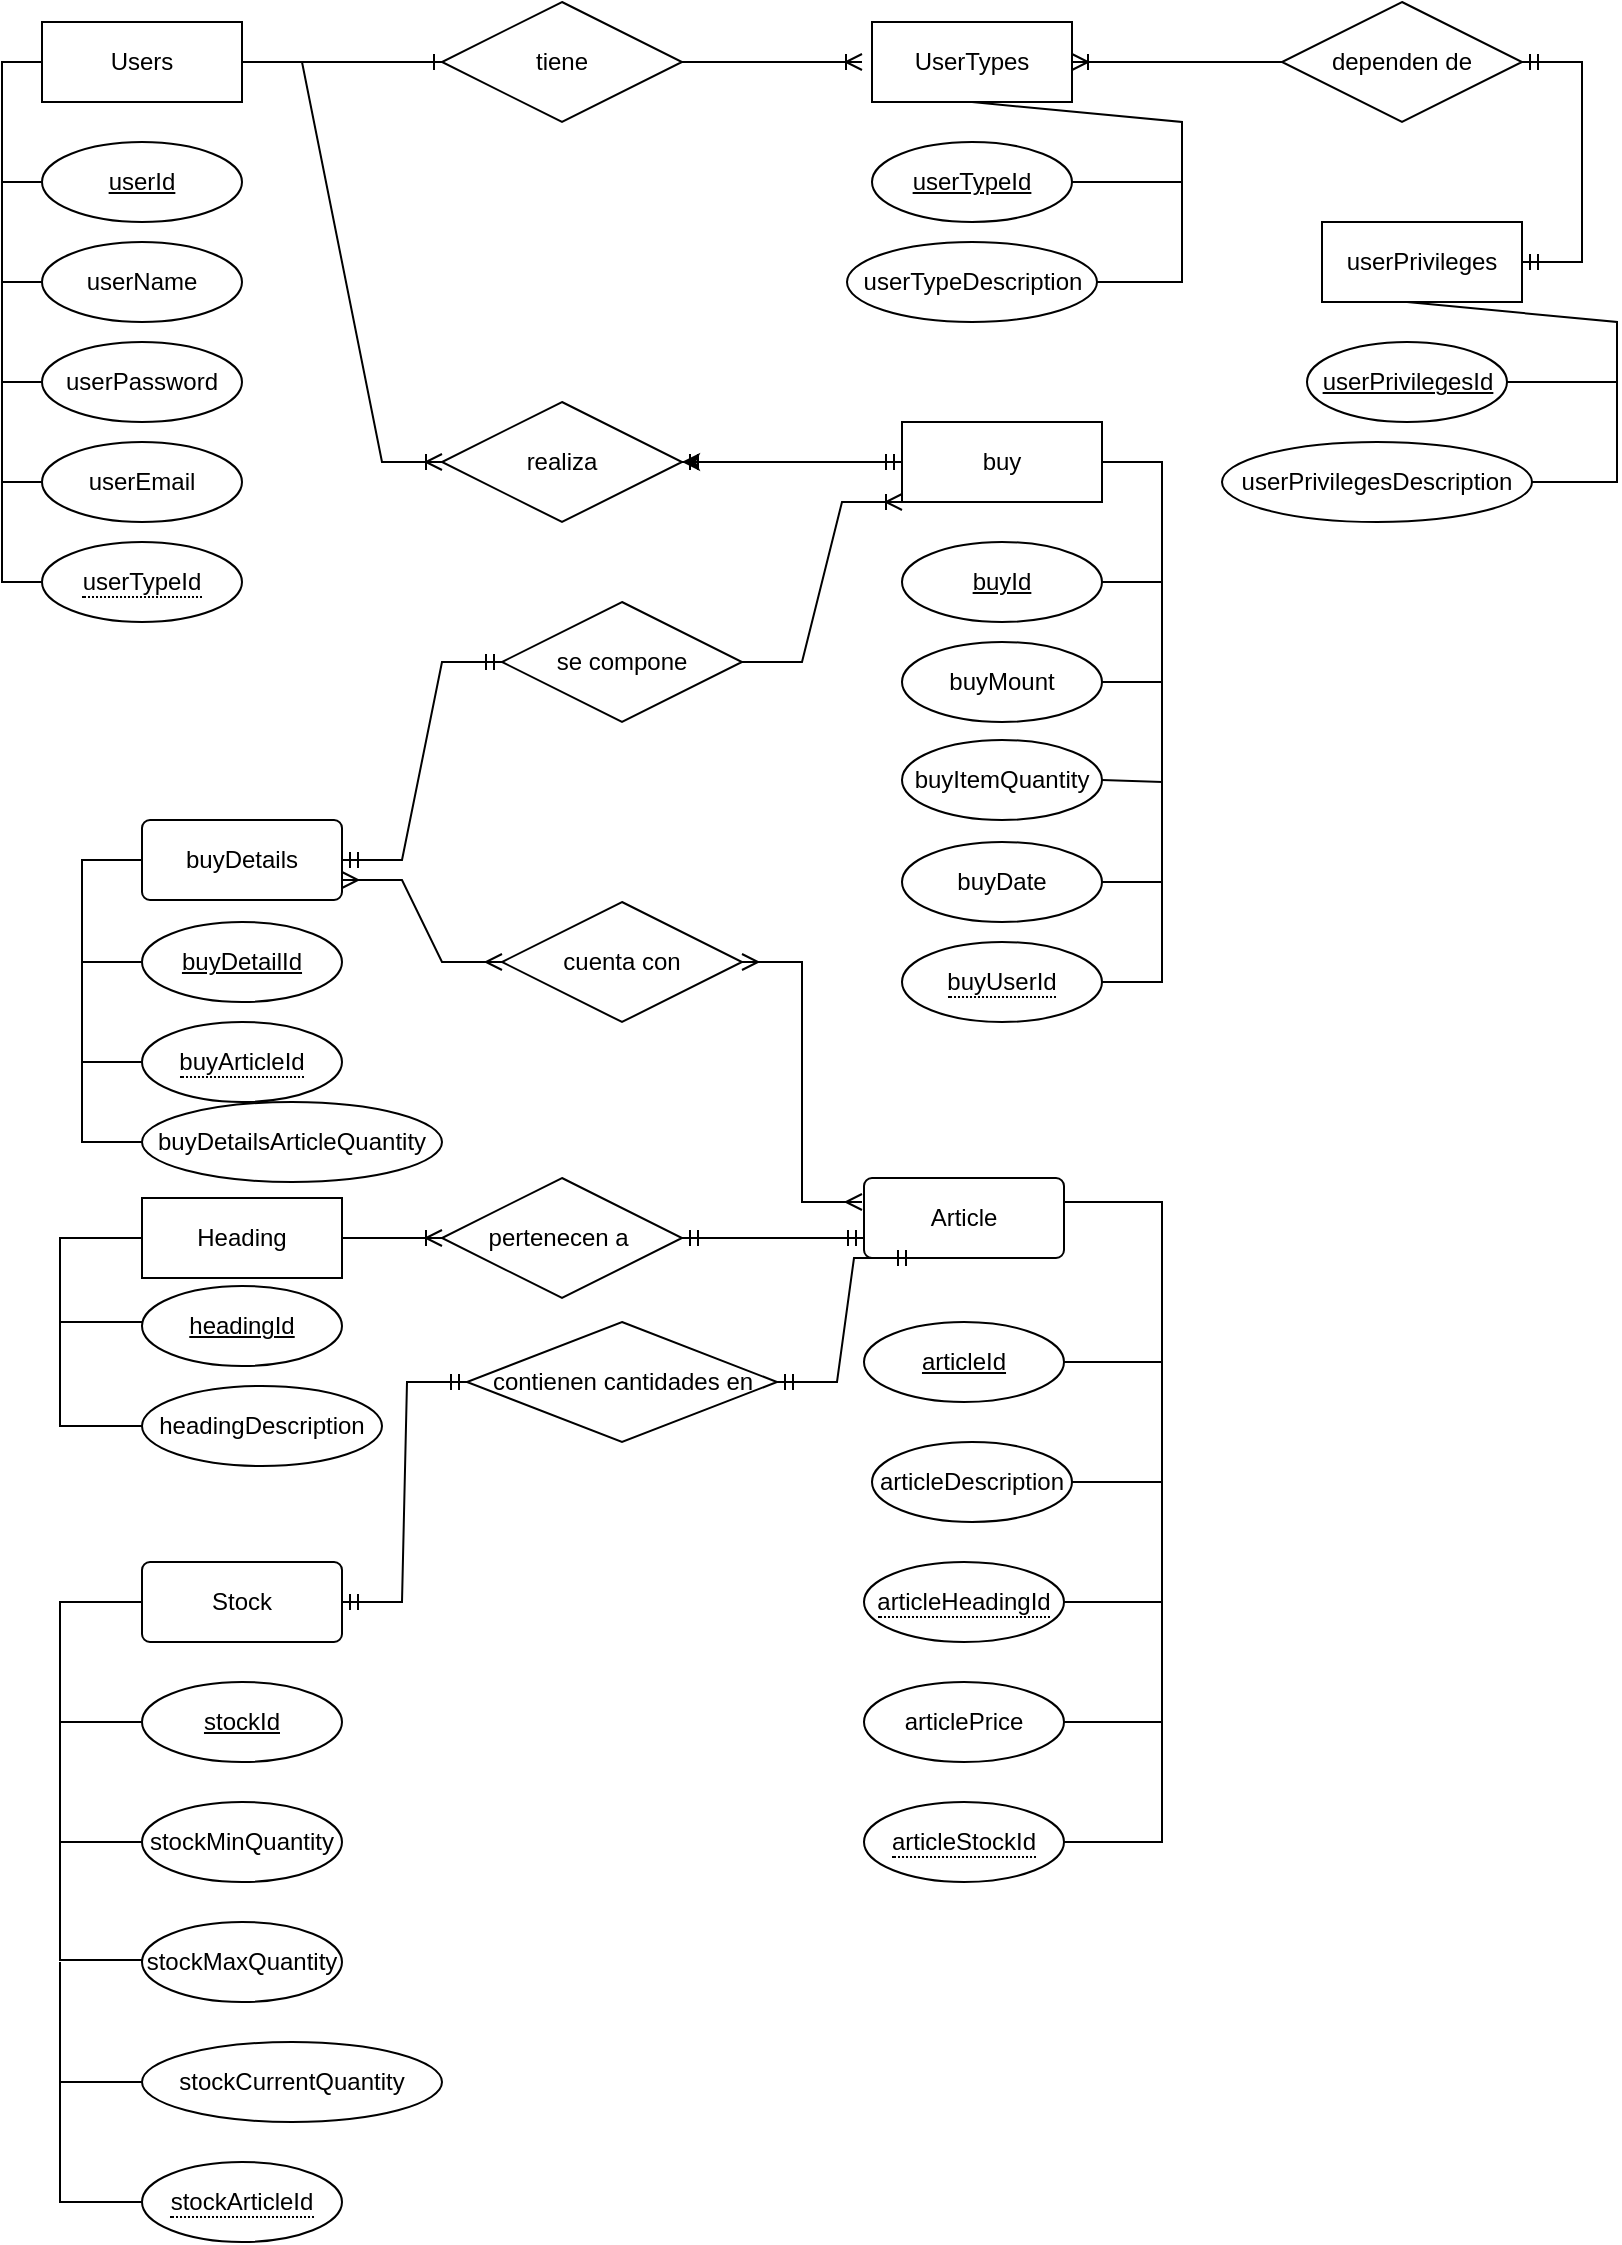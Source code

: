 <mxfile version="20.6.0" type="github">
  <diagram id="R2lEEEUBdFMjLlhIrx00" name="Page-1">
    <mxGraphModel dx="1038" dy="579" grid="1" gridSize="30" guides="1" tooltips="1" connect="1" arrows="1" fold="1" page="1" pageScale="1" pageWidth="850" pageHeight="1100" math="0" shadow="0" extFonts="Permanent Marker^https://fonts.googleapis.com/css?family=Permanent+Marker">
      <root>
        <mxCell id="0" />
        <mxCell id="1" parent="0" />
        <mxCell id="iz3OfNx--ajAL_2noXv3-14" value="Users" style="whiteSpace=wrap;html=1;align=center;" parent="1" vertex="1">
          <mxGeometry x="40" y="70" width="100" height="40" as="geometry" />
        </mxCell>
        <mxCell id="iz3OfNx--ajAL_2noXv3-16" value="UserTypes" style="whiteSpace=wrap;html=1;align=center;" parent="1" vertex="1">
          <mxGeometry x="455" y="70" width="100" height="40" as="geometry" />
        </mxCell>
        <mxCell id="iz3OfNx--ajAL_2noXv3-23" value="tiene" style="shape=rhombus;perimeter=rhombusPerimeter;whiteSpace=wrap;html=1;align=center;" parent="1" vertex="1">
          <mxGeometry x="240" y="60" width="120" height="60" as="geometry" />
        </mxCell>
        <mxCell id="iz3OfNx--ajAL_2noXv3-25" value="userId" style="ellipse;whiteSpace=wrap;html=1;align=center;fontStyle=4;" parent="1" vertex="1">
          <mxGeometry x="40" y="130" width="100" height="40" as="geometry" />
        </mxCell>
        <mxCell id="iz3OfNx--ajAL_2noXv3-26" value="userName" style="ellipse;whiteSpace=wrap;html=1;align=center;" parent="1" vertex="1">
          <mxGeometry x="40" y="180" width="100" height="40" as="geometry" />
        </mxCell>
        <mxCell id="iz3OfNx--ajAL_2noXv3-27" value="userPassword" style="ellipse;whiteSpace=wrap;html=1;align=center;" parent="1" vertex="1">
          <mxGeometry x="40" y="230" width="100" height="40" as="geometry" />
        </mxCell>
        <mxCell id="iz3OfNx--ajAL_2noXv3-28" value="userEmail" style="ellipse;whiteSpace=wrap;html=1;align=center;" parent="1" vertex="1">
          <mxGeometry x="40" y="280" width="100" height="40" as="geometry" />
        </mxCell>
        <mxCell id="iz3OfNx--ajAL_2noXv3-30" value="&lt;span style=&quot;border-bottom: 1px dotted&quot;&gt;userTypeId&lt;/span&gt;" style="ellipse;whiteSpace=wrap;html=1;align=center;" parent="1" vertex="1">
          <mxGeometry x="40" y="330" width="100" height="40" as="geometry" />
        </mxCell>
        <mxCell id="iz3OfNx--ajAL_2noXv3-32" value="" style="endArrow=none;html=1;rounded=0;entryX=0;entryY=0.5;entryDx=0;entryDy=0;exitX=0;exitY=0.5;exitDx=0;exitDy=0;" parent="1" source="iz3OfNx--ajAL_2noXv3-25" target="iz3OfNx--ajAL_2noXv3-14" edge="1">
          <mxGeometry width="50" height="50" relative="1" as="geometry">
            <mxPoint x="20" y="400" as="sourcePoint" />
            <mxPoint x="450" y="280" as="targetPoint" />
            <Array as="points">
              <mxPoint x="20" y="150" />
              <mxPoint x="20" y="90" />
            </Array>
          </mxGeometry>
        </mxCell>
        <mxCell id="iz3OfNx--ajAL_2noXv3-33" value="" style="endArrow=none;html=1;rounded=0;exitX=0;exitY=0.5;exitDx=0;exitDy=0;" parent="1" source="iz3OfNx--ajAL_2noXv3-26" edge="1">
          <mxGeometry width="50" height="50" relative="1" as="geometry">
            <mxPoint x="20" y="200" as="sourcePoint" />
            <mxPoint x="20" y="150" as="targetPoint" />
            <Array as="points">
              <mxPoint x="20" y="200" />
            </Array>
          </mxGeometry>
        </mxCell>
        <mxCell id="iz3OfNx--ajAL_2noXv3-34" value="" style="endArrow=none;html=1;rounded=0;exitX=0;exitY=0.5;exitDx=0;exitDy=0;" parent="1" source="iz3OfNx--ajAL_2noXv3-27" edge="1">
          <mxGeometry width="50" height="50" relative="1" as="geometry">
            <mxPoint x="20" y="270" as="sourcePoint" />
            <mxPoint x="20" y="200" as="targetPoint" />
            <Array as="points">
              <mxPoint x="20" y="250" />
            </Array>
          </mxGeometry>
        </mxCell>
        <mxCell id="iz3OfNx--ajAL_2noXv3-35" value="" style="endArrow=none;html=1;rounded=0;exitX=0;exitY=0.5;exitDx=0;exitDy=0;" parent="1" source="iz3OfNx--ajAL_2noXv3-28" edge="1">
          <mxGeometry width="50" height="50" relative="1" as="geometry">
            <mxPoint x="20" y="320" as="sourcePoint" />
            <mxPoint x="20" y="250" as="targetPoint" />
            <Array as="points">
              <mxPoint x="20" y="300" />
            </Array>
          </mxGeometry>
        </mxCell>
        <mxCell id="iz3OfNx--ajAL_2noXv3-38" value="userTypeDescription" style="ellipse;whiteSpace=wrap;html=1;align=center;" parent="1" vertex="1">
          <mxGeometry x="442.5" y="180" width="125" height="40" as="geometry" />
        </mxCell>
        <mxCell id="iz3OfNx--ajAL_2noXv3-39" value="userTypeId" style="ellipse;whiteSpace=wrap;html=1;align=center;fontStyle=4;" parent="1" vertex="1">
          <mxGeometry x="455" y="130" width="100" height="40" as="geometry" />
        </mxCell>
        <mxCell id="iz3OfNx--ajAL_2noXv3-40" value="" style="endArrow=none;html=1;rounded=0;exitX=1;exitY=0.5;exitDx=0;exitDy=0;entryX=0.5;entryY=1;entryDx=0;entryDy=0;" parent="1" source="iz3OfNx--ajAL_2noXv3-39" target="iz3OfNx--ajAL_2noXv3-16" edge="1">
          <mxGeometry width="50" height="50" relative="1" as="geometry">
            <mxPoint x="580" y="150" as="sourcePoint" />
            <mxPoint x="560" y="90" as="targetPoint" />
            <Array as="points">
              <mxPoint x="610" y="150" />
              <mxPoint x="610" y="120" />
            </Array>
          </mxGeometry>
        </mxCell>
        <mxCell id="iz3OfNx--ajAL_2noXv3-41" value="" style="endArrow=none;html=1;rounded=0;exitX=1;exitY=0.5;exitDx=0;exitDy=0;" parent="1" source="iz3OfNx--ajAL_2noXv3-38" edge="1">
          <mxGeometry width="50" height="50" relative="1" as="geometry">
            <mxPoint x="400" y="330" as="sourcePoint" />
            <mxPoint x="610" y="150" as="targetPoint" />
            <Array as="points">
              <mxPoint x="610" y="200" />
            </Array>
          </mxGeometry>
        </mxCell>
        <mxCell id="iz3OfNx--ajAL_2noXv3-45" value="realiza" style="shape=rhombus;perimeter=rhombusPerimeter;whiteSpace=wrap;html=1;align=center;" parent="1" vertex="1">
          <mxGeometry x="240" y="260" width="120" height="60" as="geometry" />
        </mxCell>
        <mxCell id="iz3OfNx--ajAL_2noXv3-49" value="" style="edgeStyle=orthogonalEdgeStyle;rounded=0;orthogonalLoop=1;jettySize=auto;html=1;" parent="1" source="iz3OfNx--ajAL_2noXv3-46" target="iz3OfNx--ajAL_2noXv3-45" edge="1">
          <mxGeometry relative="1" as="geometry" />
        </mxCell>
        <mxCell id="iz3OfNx--ajAL_2noXv3-46" value="buy" style="whiteSpace=wrap;html=1;align=center;" parent="1" vertex="1">
          <mxGeometry x="470" y="270" width="100" height="40" as="geometry" />
        </mxCell>
        <mxCell id="iz3OfNx--ajAL_2noXv3-47" value="" style="edgeStyle=entityRelationEdgeStyle;fontSize=12;html=1;endArrow=ERoneToMany;rounded=0;exitX=1;exitY=0.5;exitDx=0;exitDy=0;entryX=0;entryY=0.5;entryDx=0;entryDy=0;" parent="1" source="iz3OfNx--ajAL_2noXv3-14" target="iz3OfNx--ajAL_2noXv3-45" edge="1">
          <mxGeometry width="100" height="100" relative="1" as="geometry">
            <mxPoint x="360" y="400" as="sourcePoint" />
            <mxPoint x="460" y="300" as="targetPoint" />
          </mxGeometry>
        </mxCell>
        <mxCell id="iz3OfNx--ajAL_2noXv3-48" value="" style="edgeStyle=entityRelationEdgeStyle;fontSize=12;html=1;endArrow=ERmandOne;startArrow=ERmandOne;rounded=0;exitX=1;exitY=0.5;exitDx=0;exitDy=0;entryX=0;entryY=0.5;entryDx=0;entryDy=0;" parent="1" source="iz3OfNx--ajAL_2noXv3-45" target="iz3OfNx--ajAL_2noXv3-46" edge="1">
          <mxGeometry width="100" height="100" relative="1" as="geometry">
            <mxPoint x="360" y="400" as="sourcePoint" />
            <mxPoint x="460" y="300" as="targetPoint" />
          </mxGeometry>
        </mxCell>
        <mxCell id="iz3OfNx--ajAL_2noXv3-53" value="" style="edgeStyle=entityRelationEdgeStyle;fontSize=12;html=1;endArrow=ERone;endFill=1;rounded=0;entryX=0;entryY=0.5;entryDx=0;entryDy=0;" parent="1" target="iz3OfNx--ajAL_2noXv3-23" edge="1">
          <mxGeometry width="100" height="100" relative="1" as="geometry">
            <mxPoint x="150" y="90" as="sourcePoint" />
            <mxPoint x="460" y="300" as="targetPoint" />
          </mxGeometry>
        </mxCell>
        <mxCell id="iz3OfNx--ajAL_2noXv3-54" value="" style="edgeStyle=entityRelationEdgeStyle;fontSize=12;html=1;endArrow=ERoneToMany;rounded=0;exitX=1;exitY=0.5;exitDx=0;exitDy=0;" parent="1" source="iz3OfNx--ajAL_2noXv3-23" edge="1">
          <mxGeometry width="100" height="100" relative="1" as="geometry">
            <mxPoint x="360" y="400" as="sourcePoint" />
            <mxPoint x="450" y="90" as="targetPoint" />
          </mxGeometry>
        </mxCell>
        <mxCell id="iz3OfNx--ajAL_2noXv3-56" value="buyId" style="ellipse;whiteSpace=wrap;html=1;align=center;fontStyle=4;" parent="1" vertex="1">
          <mxGeometry x="470" y="330" width="100" height="40" as="geometry" />
        </mxCell>
        <mxCell id="iz3OfNx--ajAL_2noXv3-58" value="buyMount" style="ellipse;whiteSpace=wrap;html=1;align=center;" parent="1" vertex="1">
          <mxGeometry x="470" y="380" width="100" height="40" as="geometry" />
        </mxCell>
        <mxCell id="iz3OfNx--ajAL_2noXv3-59" value="buyItemQuantity" style="ellipse;whiteSpace=wrap;html=1;align=center;" parent="1" vertex="1">
          <mxGeometry x="470" y="429" width="100" height="40" as="geometry" />
        </mxCell>
        <mxCell id="iz3OfNx--ajAL_2noXv3-60" value="buyDate" style="ellipse;whiteSpace=wrap;html=1;align=center;" parent="1" vertex="1">
          <mxGeometry x="470" y="480" width="100" height="40" as="geometry" />
        </mxCell>
        <mxCell id="iz3OfNx--ajAL_2noXv3-62" value="" style="endArrow=none;html=1;rounded=0;entryX=1;entryY=0.5;entryDx=0;entryDy=0;exitX=1;exitY=0.5;exitDx=0;exitDy=0;" parent="1" source="iz3OfNx--ajAL_2noXv3-56" target="iz3OfNx--ajAL_2noXv3-46" edge="1">
          <mxGeometry width="50" height="50" relative="1" as="geometry">
            <mxPoint x="600" y="350" as="sourcePoint" />
            <mxPoint x="440" y="300" as="targetPoint" />
            <Array as="points">
              <mxPoint x="600" y="350" />
              <mxPoint x="600" y="290" />
            </Array>
          </mxGeometry>
        </mxCell>
        <mxCell id="iz3OfNx--ajAL_2noXv3-63" value="" style="endArrow=none;html=1;rounded=0;exitX=1;exitY=0.5;exitDx=0;exitDy=0;" parent="1" source="iz3OfNx--ajAL_2noXv3-58" edge="1">
          <mxGeometry width="50" height="50" relative="1" as="geometry">
            <mxPoint x="600" y="390" as="sourcePoint" />
            <mxPoint x="600" y="330" as="targetPoint" />
            <Array as="points">
              <mxPoint x="600" y="400" />
            </Array>
          </mxGeometry>
        </mxCell>
        <mxCell id="iz3OfNx--ajAL_2noXv3-64" value="" style="endArrow=none;html=1;rounded=0;exitX=1;exitY=0.5;exitDx=0;exitDy=0;" parent="1" source="iz3OfNx--ajAL_2noXv3-59" edge="1">
          <mxGeometry width="50" height="50" relative="1" as="geometry">
            <mxPoint x="390" y="350" as="sourcePoint" />
            <mxPoint x="600" y="390" as="targetPoint" />
            <Array as="points">
              <mxPoint x="600" y="450" />
            </Array>
          </mxGeometry>
        </mxCell>
        <mxCell id="iz3OfNx--ajAL_2noXv3-65" value="" style="endArrow=none;html=1;rounded=0;exitX=1;exitY=0.5;exitDx=0;exitDy=0;" parent="1" source="iz3OfNx--ajAL_2noXv3-60" edge="1">
          <mxGeometry width="50" height="50" relative="1" as="geometry">
            <mxPoint x="390" y="350" as="sourcePoint" />
            <mxPoint x="600" y="450" as="targetPoint" />
            <Array as="points">
              <mxPoint x="600" y="500" />
            </Array>
          </mxGeometry>
        </mxCell>
        <mxCell id="iz3OfNx--ajAL_2noXv3-66" value="" style="endArrow=none;html=1;rounded=0;" parent="1" edge="1">
          <mxGeometry width="50" height="50" relative="1" as="geometry">
            <mxPoint x="570" y="550" as="sourcePoint" />
            <mxPoint x="600" y="480" as="targetPoint" />
            <Array as="points">
              <mxPoint x="600" y="550" />
            </Array>
          </mxGeometry>
        </mxCell>
        <mxCell id="iz3OfNx--ajAL_2noXv3-67" value="buyDetails" style="rounded=1;arcSize=10;whiteSpace=wrap;html=1;align=center;" parent="1" vertex="1">
          <mxGeometry x="90" y="469" width="100" height="40" as="geometry" />
        </mxCell>
        <mxCell id="iz3OfNx--ajAL_2noXv3-68" value="se compone" style="shape=rhombus;perimeter=rhombusPerimeter;whiteSpace=wrap;html=1;align=center;" parent="1" vertex="1">
          <mxGeometry x="270" y="360" width="120" height="60" as="geometry" />
        </mxCell>
        <mxCell id="iz3OfNx--ajAL_2noXv3-69" value="" style="edgeStyle=entityRelationEdgeStyle;fontSize=12;html=1;endArrow=ERoneToMany;rounded=0;exitX=1;exitY=0.5;exitDx=0;exitDy=0;entryX=0;entryY=1;entryDx=0;entryDy=0;" parent="1" source="iz3OfNx--ajAL_2noXv3-68" target="iz3OfNx--ajAL_2noXv3-46" edge="1">
          <mxGeometry width="100" height="100" relative="1" as="geometry">
            <mxPoint x="360" y="370" as="sourcePoint" />
            <mxPoint x="465" y="310" as="targetPoint" />
          </mxGeometry>
        </mxCell>
        <mxCell id="iz3OfNx--ajAL_2noXv3-72" value="" style="edgeStyle=entityRelationEdgeStyle;fontSize=12;html=1;endArrow=ERmandOne;startArrow=ERmandOne;rounded=0;exitX=1;exitY=0.5;exitDx=0;exitDy=0;entryX=0;entryY=0.5;entryDx=0;entryDy=0;" parent="1" source="iz3OfNx--ajAL_2noXv3-67" target="iz3OfNx--ajAL_2noXv3-68" edge="1">
          <mxGeometry width="100" height="100" relative="1" as="geometry">
            <mxPoint x="360" y="370" as="sourcePoint" />
            <mxPoint x="330" y="420" as="targetPoint" />
          </mxGeometry>
        </mxCell>
        <mxCell id="iz3OfNx--ajAL_2noXv3-73" value="buyDetailId" style="ellipse;whiteSpace=wrap;html=1;align=center;fontStyle=4;" parent="1" vertex="1">
          <mxGeometry x="90" y="520" width="100" height="40" as="geometry" />
        </mxCell>
        <mxCell id="iz3OfNx--ajAL_2noXv3-77" value="buyDetailsArticleQuantity" style="ellipse;whiteSpace=wrap;html=1;align=center;" parent="1" vertex="1">
          <mxGeometry x="90" y="610" width="150" height="40" as="geometry" />
        </mxCell>
        <mxCell id="iz3OfNx--ajAL_2noXv3-78" value="" style="endArrow=none;html=1;rounded=0;entryX=0;entryY=0.5;entryDx=0;entryDy=0;exitX=0;exitY=0.5;exitDx=0;exitDy=0;" parent="1" source="iz3OfNx--ajAL_2noXv3-73" target="iz3OfNx--ajAL_2noXv3-67" edge="1">
          <mxGeometry width="50" height="50" relative="1" as="geometry">
            <mxPoint x="60" y="570" as="sourcePoint" />
            <mxPoint x="440" y="570" as="targetPoint" />
            <Array as="points">
              <mxPoint x="60" y="540" />
              <mxPoint x="60" y="489" />
            </Array>
          </mxGeometry>
        </mxCell>
        <mxCell id="iz3OfNx--ajAL_2noXv3-79" value="" style="endArrow=none;html=1;rounded=0;exitX=0;exitY=0.5;exitDx=0;exitDy=0;" parent="1" edge="1">
          <mxGeometry width="50" height="50" relative="1" as="geometry">
            <mxPoint x="90" y="590" as="sourcePoint" />
            <mxPoint x="60" y="540" as="targetPoint" />
            <Array as="points">
              <mxPoint x="60" y="590" />
            </Array>
          </mxGeometry>
        </mxCell>
        <mxCell id="iz3OfNx--ajAL_2noXv3-80" value="" style="endArrow=none;html=1;rounded=0;exitX=0;exitY=0.5;exitDx=0;exitDy=0;" parent="1" source="iz3OfNx--ajAL_2noXv3-77" edge="1">
          <mxGeometry width="50" height="50" relative="1" as="geometry">
            <mxPoint x="60" y="690" as="sourcePoint" />
            <mxPoint x="60" y="570" as="targetPoint" />
            <Array as="points">
              <mxPoint x="60" y="630" />
            </Array>
          </mxGeometry>
        </mxCell>
        <mxCell id="iz3OfNx--ajAL_2noXv3-83" value="&lt;span style=&quot;border-bottom: 1px dotted&quot;&gt;buyUserId&lt;/span&gt;" style="ellipse;whiteSpace=wrap;html=1;align=center;" parent="1" vertex="1">
          <mxGeometry x="470" y="530" width="100" height="40" as="geometry" />
        </mxCell>
        <mxCell id="iz3OfNx--ajAL_2noXv3-84" value="&lt;span style=&quot;border-bottom: 1px dotted&quot;&gt;buyArticleId&lt;/span&gt;" style="ellipse;whiteSpace=wrap;html=1;align=center;" parent="1" vertex="1">
          <mxGeometry x="90" y="570" width="100" height="40" as="geometry" />
        </mxCell>
        <mxCell id="iz3OfNx--ajAL_2noXv3-85" value="Article" style="rounded=1;arcSize=10;whiteSpace=wrap;html=1;align=center;" parent="1" vertex="1">
          <mxGeometry x="451" y="648" width="100" height="40" as="geometry" />
        </mxCell>
        <mxCell id="iz3OfNx--ajAL_2noXv3-86" value="cuenta con" style="shape=rhombus;perimeter=rhombusPerimeter;whiteSpace=wrap;html=1;align=center;" parent="1" vertex="1">
          <mxGeometry x="270" y="510" width="120" height="60" as="geometry" />
        </mxCell>
        <mxCell id="iz3OfNx--ajAL_2noXv3-88" value="" style="edgeStyle=entityRelationEdgeStyle;fontSize=12;html=1;endArrow=ERmany;startArrow=ERmany;rounded=0;exitX=1;exitY=0.75;exitDx=0;exitDy=0;entryX=0;entryY=0.5;entryDx=0;entryDy=0;" parent="1" source="iz3OfNx--ajAL_2noXv3-67" target="iz3OfNx--ajAL_2noXv3-86" edge="1">
          <mxGeometry width="100" height="100" relative="1" as="geometry">
            <mxPoint x="210" y="480" as="sourcePoint" />
            <mxPoint x="460" y="360" as="targetPoint" />
          </mxGeometry>
        </mxCell>
        <mxCell id="iz3OfNx--ajAL_2noXv3-91" value="" style="edgeStyle=entityRelationEdgeStyle;fontSize=12;html=1;endArrow=ERmany;startArrow=ERmany;rounded=0;exitX=1;exitY=0.5;exitDx=0;exitDy=0;" parent="1" source="iz3OfNx--ajAL_2noXv3-86" edge="1">
          <mxGeometry width="100" height="100" relative="1" as="geometry">
            <mxPoint x="360" y="460" as="sourcePoint" />
            <mxPoint x="450" y="660" as="targetPoint" />
          </mxGeometry>
        </mxCell>
        <mxCell id="iz3OfNx--ajAL_2noXv3-92" value="articleId" style="ellipse;whiteSpace=wrap;html=1;align=center;fontStyle=4;" parent="1" vertex="1">
          <mxGeometry x="451" y="720" width="100" height="40" as="geometry" />
        </mxCell>
        <mxCell id="iz3OfNx--ajAL_2noXv3-93" value="articleDescription" style="ellipse;whiteSpace=wrap;html=1;align=center;" parent="1" vertex="1">
          <mxGeometry x="455" y="780" width="100" height="40" as="geometry" />
        </mxCell>
        <mxCell id="iz3OfNx--ajAL_2noXv3-95" value="articlePrice" style="ellipse;whiteSpace=wrap;html=1;align=center;" parent="1" vertex="1">
          <mxGeometry x="451" y="900" width="100" height="40" as="geometry" />
        </mxCell>
        <mxCell id="iz3OfNx--ajAL_2noXv3-96" value="" style="endArrow=none;html=1;rounded=0;exitX=1;exitY=0.5;exitDx=0;exitDy=0;" parent="1" source="iz3OfNx--ajAL_2noXv3-92" edge="1">
          <mxGeometry width="50" height="50" relative="1" as="geometry">
            <mxPoint x="600" y="750" as="sourcePoint" />
            <mxPoint x="551" y="660" as="targetPoint" />
            <Array as="points">
              <mxPoint x="600" y="740" />
              <mxPoint x="600" y="660" />
            </Array>
          </mxGeometry>
        </mxCell>
        <mxCell id="iz3OfNx--ajAL_2noXv3-99" value="" style="endArrow=none;html=1;rounded=0;exitX=1;exitY=0.5;exitDx=0;exitDy=0;" parent="1" source="iz3OfNx--ajAL_2noXv3-93" edge="1">
          <mxGeometry width="50" height="50" relative="1" as="geometry">
            <mxPoint x="570" y="780" as="sourcePoint" />
            <mxPoint x="600" y="720" as="targetPoint" />
            <Array as="points">
              <mxPoint x="600" y="800" />
            </Array>
          </mxGeometry>
        </mxCell>
        <mxCell id="iz3OfNx--ajAL_2noXv3-100" value="" style="endArrow=none;html=1;rounded=0;exitX=1;exitY=0.5;exitDx=0;exitDy=0;" parent="1" edge="1">
          <mxGeometry width="50" height="50" relative="1" as="geometry">
            <mxPoint x="551" y="860" as="sourcePoint" />
            <mxPoint x="600" y="780" as="targetPoint" />
            <Array as="points">
              <mxPoint x="600" y="860" />
            </Array>
          </mxGeometry>
        </mxCell>
        <mxCell id="iz3OfNx--ajAL_2noXv3-101" value="" style="endArrow=none;html=1;rounded=0;exitX=1;exitY=0.5;exitDx=0;exitDy=0;" parent="1" source="iz3OfNx--ajAL_2noXv3-95" edge="1">
          <mxGeometry width="50" height="50" relative="1" as="geometry">
            <mxPoint x="390" y="890" as="sourcePoint" />
            <mxPoint x="600" y="840" as="targetPoint" />
            <Array as="points">
              <mxPoint x="600" y="920" />
              <mxPoint x="600" y="900" />
            </Array>
          </mxGeometry>
        </mxCell>
        <mxCell id="utKZxhGcTdZNcPMmi7oR-1" value="" style="endArrow=none;html=1;rounded=0;exitX=0;exitY=0.5;exitDx=0;exitDy=0;" edge="1" parent="1" source="iz3OfNx--ajAL_2noXv3-30">
          <mxGeometry width="50" height="50" relative="1" as="geometry">
            <mxPoint x="40" y="330" as="sourcePoint" />
            <mxPoint x="20" y="280" as="targetPoint" />
            <Array as="points">
              <mxPoint x="20" y="350" />
            </Array>
          </mxGeometry>
        </mxCell>
        <mxCell id="utKZxhGcTdZNcPMmi7oR-2" value="dependen de" style="shape=rhombus;perimeter=rhombusPerimeter;whiteSpace=wrap;html=1;align=center;" vertex="1" parent="1">
          <mxGeometry x="660" y="60" width="120" height="60" as="geometry" />
        </mxCell>
        <mxCell id="utKZxhGcTdZNcPMmi7oR-4" value="" style="edgeStyle=entityRelationEdgeStyle;fontSize=12;html=1;endArrow=ERoneToMany;rounded=0;entryX=1;entryY=0.5;entryDx=0;entryDy=0;exitX=0;exitY=0.5;exitDx=0;exitDy=0;" edge="1" parent="1" source="utKZxhGcTdZNcPMmi7oR-2" target="iz3OfNx--ajAL_2noXv3-16">
          <mxGeometry width="100" height="100" relative="1" as="geometry">
            <mxPoint x="360" y="340" as="sourcePoint" />
            <mxPoint x="460" y="240" as="targetPoint" />
          </mxGeometry>
        </mxCell>
        <mxCell id="utKZxhGcTdZNcPMmi7oR-6" value="" style="edgeStyle=entityRelationEdgeStyle;fontSize=12;html=1;endArrow=ERmandOne;startArrow=ERmandOne;rounded=0;entryX=1;entryY=0.5;entryDx=0;entryDy=0;exitX=1;exitY=0.5;exitDx=0;exitDy=0;" edge="1" parent="1" source="utKZxhGcTdZNcPMmi7oR-7" target="utKZxhGcTdZNcPMmi7oR-2">
          <mxGeometry width="100" height="100" relative="1" as="geometry">
            <mxPoint x="780" y="180" as="sourcePoint" />
            <mxPoint x="460" y="240" as="targetPoint" />
          </mxGeometry>
        </mxCell>
        <mxCell id="utKZxhGcTdZNcPMmi7oR-7" value="userPrivileges" style="whiteSpace=wrap;html=1;align=center;" vertex="1" parent="1">
          <mxGeometry x="680" y="170" width="100" height="40" as="geometry" />
        </mxCell>
        <mxCell id="utKZxhGcTdZNcPMmi7oR-8" value="userPrivilegesDescription" style="ellipse;whiteSpace=wrap;html=1;align=center;" vertex="1" parent="1">
          <mxGeometry x="630" y="280" width="155" height="40" as="geometry" />
        </mxCell>
        <mxCell id="utKZxhGcTdZNcPMmi7oR-9" value="userPrivilegesId" style="ellipse;whiteSpace=wrap;html=1;align=center;fontStyle=4;" vertex="1" parent="1">
          <mxGeometry x="672.5" y="230" width="100" height="40" as="geometry" />
        </mxCell>
        <mxCell id="utKZxhGcTdZNcPMmi7oR-10" value="" style="endArrow=none;html=1;rounded=0;exitX=1;exitY=0.5;exitDx=0;exitDy=0;entryX=0.5;entryY=1;entryDx=0;entryDy=0;" edge="1" parent="1" source="utKZxhGcTdZNcPMmi7oR-9">
          <mxGeometry width="50" height="50" relative="1" as="geometry">
            <mxPoint x="797.5" y="250" as="sourcePoint" />
            <mxPoint x="722.5" y="210" as="targetPoint" />
            <Array as="points">
              <mxPoint x="827.5" y="250" />
              <mxPoint x="827.5" y="220" />
            </Array>
          </mxGeometry>
        </mxCell>
        <mxCell id="utKZxhGcTdZNcPMmi7oR-11" value="" style="endArrow=none;html=1;rounded=0;exitX=1;exitY=0.5;exitDx=0;exitDy=0;" edge="1" parent="1" source="utKZxhGcTdZNcPMmi7oR-8">
          <mxGeometry width="50" height="50" relative="1" as="geometry">
            <mxPoint x="617.5" y="430" as="sourcePoint" />
            <mxPoint x="827.5" y="250" as="targetPoint" />
            <Array as="points">
              <mxPoint x="827.5" y="300" />
            </Array>
          </mxGeometry>
        </mxCell>
        <mxCell id="utKZxhGcTdZNcPMmi7oR-12" value="&lt;span style=&quot;border-bottom: 1px dotted&quot;&gt;articleHeadingId&lt;/span&gt;" style="ellipse;whiteSpace=wrap;html=1;align=center;" vertex="1" parent="1">
          <mxGeometry x="451" y="840" width="100" height="40" as="geometry" />
        </mxCell>
        <mxCell id="utKZxhGcTdZNcPMmi7oR-13" value="&lt;span style=&quot;border-bottom: 1px dotted&quot;&gt;articleStockId&lt;/span&gt;" style="ellipse;whiteSpace=wrap;html=1;align=center;" vertex="1" parent="1">
          <mxGeometry x="451" y="960" width="100" height="40" as="geometry" />
        </mxCell>
        <mxCell id="utKZxhGcTdZNcPMmi7oR-14" value="" style="endArrow=none;html=1;rounded=0;exitX=1;exitY=0.5;exitDx=0;exitDy=0;" edge="1" parent="1" source="utKZxhGcTdZNcPMmi7oR-13">
          <mxGeometry width="50" height="50" relative="1" as="geometry">
            <mxPoint x="581" y="950" as="sourcePoint" />
            <mxPoint x="600" y="900" as="targetPoint" />
            <Array as="points">
              <mxPoint x="600" y="980" />
              <mxPoint x="600" y="950" />
            </Array>
          </mxGeometry>
        </mxCell>
        <mxCell id="utKZxhGcTdZNcPMmi7oR-15" value="pertenecen a&amp;nbsp;" style="shape=rhombus;perimeter=rhombusPerimeter;whiteSpace=wrap;html=1;align=center;" vertex="1" parent="1">
          <mxGeometry x="240" y="648" width="120" height="60" as="geometry" />
        </mxCell>
        <mxCell id="utKZxhGcTdZNcPMmi7oR-16" value="Heading" style="whiteSpace=wrap;html=1;align=center;" vertex="1" parent="1">
          <mxGeometry x="90" y="658" width="100" height="40" as="geometry" />
        </mxCell>
        <mxCell id="utKZxhGcTdZNcPMmi7oR-17" value="" style="edgeStyle=entityRelationEdgeStyle;fontSize=12;html=1;endArrow=ERmandOne;startArrow=ERmandOne;rounded=0;exitX=1;exitY=0.5;exitDx=0;exitDy=0;entryX=0;entryY=0.75;entryDx=0;entryDy=0;" edge="1" parent="1">
          <mxGeometry width="100" height="100" relative="1" as="geometry">
            <mxPoint x="360" y="678" as="sourcePoint" />
            <mxPoint x="451" y="678" as="targetPoint" />
          </mxGeometry>
        </mxCell>
        <mxCell id="utKZxhGcTdZNcPMmi7oR-18" value="" style="edgeStyle=entityRelationEdgeStyle;fontSize=12;html=1;endArrow=ERoneToMany;rounded=0;exitX=1;exitY=0.5;exitDx=0;exitDy=0;entryX=0;entryY=0.5;entryDx=0;entryDy=0;" edge="1" parent="1" source="utKZxhGcTdZNcPMmi7oR-16" target="utKZxhGcTdZNcPMmi7oR-15">
          <mxGeometry width="100" height="100" relative="1" as="geometry">
            <mxPoint x="360" y="790" as="sourcePoint" />
            <mxPoint x="460" y="690" as="targetPoint" />
          </mxGeometry>
        </mxCell>
        <mxCell id="utKZxhGcTdZNcPMmi7oR-19" value="headingId" style="ellipse;whiteSpace=wrap;html=1;align=center;fontStyle=4;" vertex="1" parent="1">
          <mxGeometry x="90" y="702" width="100" height="40" as="geometry" />
        </mxCell>
        <mxCell id="utKZxhGcTdZNcPMmi7oR-20" value="headingDescription" style="ellipse;whiteSpace=wrap;html=1;align=center;" vertex="1" parent="1">
          <mxGeometry x="90" y="752" width="120" height="40" as="geometry" />
        </mxCell>
        <mxCell id="utKZxhGcTdZNcPMmi7oR-21" value="" style="endArrow=none;html=1;rounded=0;entryX=0;entryY=0.5;entryDx=0;entryDy=0;" edge="1" parent="1" target="utKZxhGcTdZNcPMmi7oR-16">
          <mxGeometry width="50" height="50" relative="1" as="geometry">
            <mxPoint x="90" y="720" as="sourcePoint" />
            <mxPoint x="90" y="720" as="targetPoint" />
            <Array as="points">
              <mxPoint x="49" y="720" />
              <mxPoint x="49" y="678" />
            </Array>
          </mxGeometry>
        </mxCell>
        <mxCell id="utKZxhGcTdZNcPMmi7oR-22" value="" style="endArrow=none;html=1;rounded=0;exitX=0;exitY=0.5;exitDx=0;exitDy=0;" edge="1" parent="1" source="utKZxhGcTdZNcPMmi7oR-20">
          <mxGeometry width="50" height="50" relative="1" as="geometry">
            <mxPoint x="90" y="840" as="sourcePoint" />
            <mxPoint x="49" y="720" as="targetPoint" />
            <Array as="points">
              <mxPoint x="49" y="772" />
            </Array>
          </mxGeometry>
        </mxCell>
        <mxCell id="utKZxhGcTdZNcPMmi7oR-23" value="contienen cantidades en" style="shape=rhombus;perimeter=rhombusPerimeter;whiteSpace=wrap;html=1;align=center;" vertex="1" parent="1">
          <mxGeometry x="252.5" y="720" width="155" height="60" as="geometry" />
        </mxCell>
        <mxCell id="utKZxhGcTdZNcPMmi7oR-24" value="Stock" style="rounded=1;arcSize=10;whiteSpace=wrap;html=1;align=center;" vertex="1" parent="1">
          <mxGeometry x="90" y="840" width="100" height="40" as="geometry" />
        </mxCell>
        <mxCell id="utKZxhGcTdZNcPMmi7oR-25" value="" style="edgeStyle=entityRelationEdgeStyle;fontSize=12;html=1;endArrow=ERmandOne;startArrow=ERmandOne;rounded=0;entryX=0.25;entryY=1;entryDx=0;entryDy=0;" edge="1" parent="1" source="utKZxhGcTdZNcPMmi7oR-23" target="iz3OfNx--ajAL_2noXv3-85">
          <mxGeometry width="100" height="100" relative="1" as="geometry">
            <mxPoint x="365" y="720" as="sourcePoint" />
            <mxPoint x="510" y="690" as="targetPoint" />
          </mxGeometry>
        </mxCell>
        <mxCell id="utKZxhGcTdZNcPMmi7oR-26" value="" style="edgeStyle=entityRelationEdgeStyle;fontSize=12;html=1;endArrow=ERmandOne;startArrow=ERmandOne;rounded=0;exitX=1;exitY=0.5;exitDx=0;exitDy=0;entryX=0;entryY=0.5;entryDx=0;entryDy=0;" edge="1" parent="1" source="utKZxhGcTdZNcPMmi7oR-24" target="utKZxhGcTdZNcPMmi7oR-23">
          <mxGeometry width="100" height="100" relative="1" as="geometry">
            <mxPoint x="330" y="840" as="sourcePoint" />
            <mxPoint x="360" y="780" as="targetPoint" />
          </mxGeometry>
        </mxCell>
        <mxCell id="utKZxhGcTdZNcPMmi7oR-27" value="stockId" style="ellipse;whiteSpace=wrap;html=1;align=center;fontStyle=4;" vertex="1" parent="1">
          <mxGeometry x="90" y="900" width="100" height="40" as="geometry" />
        </mxCell>
        <mxCell id="utKZxhGcTdZNcPMmi7oR-28" value="stockMinQuantity" style="ellipse;whiteSpace=wrap;html=1;align=center;" vertex="1" parent="1">
          <mxGeometry x="90" y="960" width="100" height="40" as="geometry" />
        </mxCell>
        <mxCell id="utKZxhGcTdZNcPMmi7oR-29" value="stockMaxQuantity" style="ellipse;whiteSpace=wrap;html=1;align=center;" vertex="1" parent="1">
          <mxGeometry x="90" y="1020" width="100" height="40" as="geometry" />
        </mxCell>
        <mxCell id="utKZxhGcTdZNcPMmi7oR-30" value="stockCurrentQuantity" style="ellipse;whiteSpace=wrap;html=1;align=center;" vertex="1" parent="1">
          <mxGeometry x="90" y="1080" width="150" height="40" as="geometry" />
        </mxCell>
        <mxCell id="utKZxhGcTdZNcPMmi7oR-31" value="&lt;span style=&quot;border-bottom: 1px dotted&quot;&gt;stockArticleId&lt;/span&gt;" style="ellipse;whiteSpace=wrap;html=1;align=center;" vertex="1" parent="1">
          <mxGeometry x="90" y="1140" width="100" height="40" as="geometry" />
        </mxCell>
        <mxCell id="utKZxhGcTdZNcPMmi7oR-32" value="" style="endArrow=none;html=1;rounded=0;exitX=0;exitY=0.5;exitDx=0;exitDy=0;entryX=0;entryY=0.5;entryDx=0;entryDy=0;" edge="1" parent="1" source="utKZxhGcTdZNcPMmi7oR-27" target="utKZxhGcTdZNcPMmi7oR-24">
          <mxGeometry width="50" height="50" relative="1" as="geometry">
            <mxPoint y="940" as="sourcePoint" />
            <mxPoint y="860" as="targetPoint" />
            <Array as="points">
              <mxPoint x="49" y="920" />
              <mxPoint x="49" y="860" />
            </Array>
          </mxGeometry>
        </mxCell>
        <mxCell id="utKZxhGcTdZNcPMmi7oR-33" value="" style="endArrow=none;html=1;rounded=0;exitX=0;exitY=0.5;exitDx=0;exitDy=0;" edge="1" parent="1">
          <mxGeometry width="50" height="50" relative="1" as="geometry">
            <mxPoint x="90" y="980" as="sourcePoint" />
            <mxPoint x="49" y="920" as="targetPoint" />
            <Array as="points">
              <mxPoint x="49" y="980" />
              <mxPoint x="49" y="920" />
            </Array>
          </mxGeometry>
        </mxCell>
        <mxCell id="utKZxhGcTdZNcPMmi7oR-34" value="" style="endArrow=none;html=1;rounded=0;exitX=0;exitY=0.5;exitDx=0;exitDy=0;" edge="1" parent="1">
          <mxGeometry width="50" height="50" relative="1" as="geometry">
            <mxPoint x="90" y="1039" as="sourcePoint" />
            <mxPoint x="49" y="979" as="targetPoint" />
            <Array as="points">
              <mxPoint x="49" y="1039" />
              <mxPoint x="49" y="979" />
            </Array>
          </mxGeometry>
        </mxCell>
        <mxCell id="utKZxhGcTdZNcPMmi7oR-35" value="" style="endArrow=none;html=1;rounded=0;exitX=0;exitY=0.5;exitDx=0;exitDy=0;" edge="1" parent="1">
          <mxGeometry width="50" height="50" relative="1" as="geometry">
            <mxPoint x="90" y="1100" as="sourcePoint" />
            <mxPoint x="49" y="1040" as="targetPoint" />
            <Array as="points">
              <mxPoint x="49" y="1100" />
              <mxPoint x="49" y="1040" />
            </Array>
          </mxGeometry>
        </mxCell>
        <mxCell id="utKZxhGcTdZNcPMmi7oR-36" value="" style="endArrow=none;html=1;rounded=0;exitX=0;exitY=0.5;exitDx=0;exitDy=0;" edge="1" parent="1">
          <mxGeometry width="50" height="50" relative="1" as="geometry">
            <mxPoint x="90" y="1160" as="sourcePoint" />
            <mxPoint x="49" y="1100" as="targetPoint" />
            <Array as="points">
              <mxPoint x="49" y="1160" />
              <mxPoint x="49" y="1100" />
            </Array>
          </mxGeometry>
        </mxCell>
      </root>
    </mxGraphModel>
  </diagram>
</mxfile>
